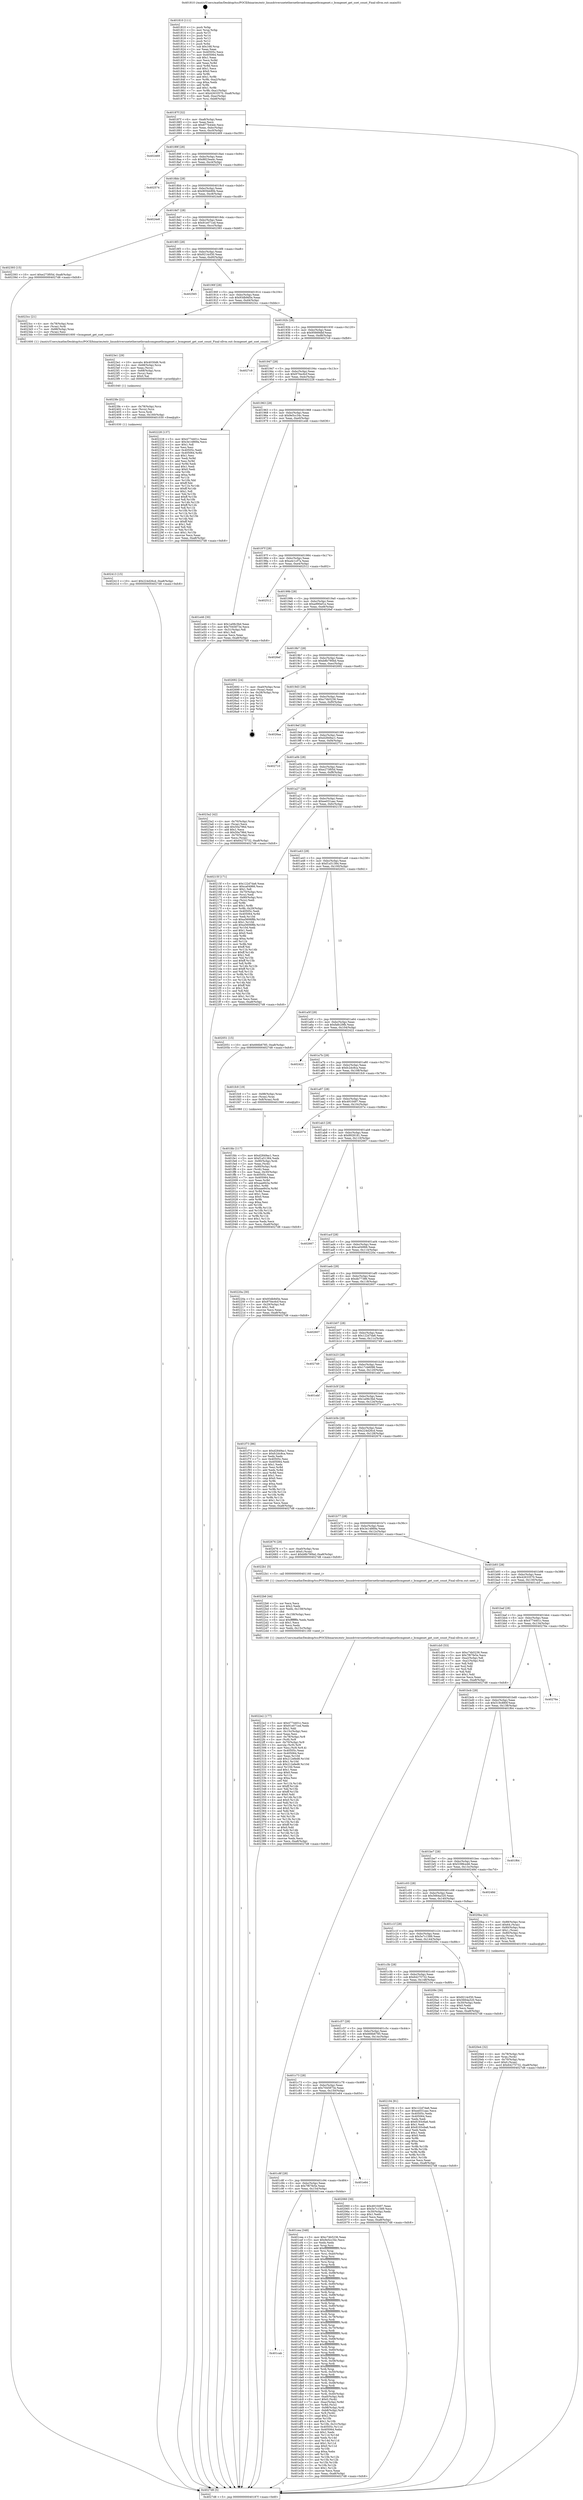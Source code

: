 digraph "0x401810" {
  label = "0x401810 (/mnt/c/Users/mathe/Desktop/tcc/POCII/binaries/extr_linuxdriversnetethernetbroadcomgenetbcmgenet.c_bcmgenet_get_sset_count_Final-ollvm.out::main(0))"
  labelloc = "t"
  node[shape=record]

  Entry [label="",width=0.3,height=0.3,shape=circle,fillcolor=black,style=filled]
  "0x40187f" [label="{
     0x40187f [32]\l
     | [instrs]\l
     &nbsp;&nbsp;0x40187f \<+6\>: mov -0xa8(%rbp),%eax\l
     &nbsp;&nbsp;0x401885 \<+2\>: mov %eax,%ecx\l
     &nbsp;&nbsp;0x401887 \<+6\>: sub $0x877b44dc,%ecx\l
     &nbsp;&nbsp;0x40188d \<+6\>: mov %eax,-0xbc(%rbp)\l
     &nbsp;&nbsp;0x401893 \<+6\>: mov %ecx,-0xc0(%rbp)\l
     &nbsp;&nbsp;0x401899 \<+6\>: je 0000000000402469 \<main+0xc59\>\l
  }"]
  "0x402469" [label="{
     0x402469\l
  }", style=dashed]
  "0x40189f" [label="{
     0x40189f [28]\l
     | [instrs]\l
     &nbsp;&nbsp;0x40189f \<+5\>: jmp 00000000004018a4 \<main+0x94\>\l
     &nbsp;&nbsp;0x4018a4 \<+6\>: mov -0xbc(%rbp),%eax\l
     &nbsp;&nbsp;0x4018aa \<+5\>: sub $0x8823ea4c,%eax\l
     &nbsp;&nbsp;0x4018af \<+6\>: mov %eax,-0xc4(%rbp)\l
     &nbsp;&nbsp;0x4018b5 \<+6\>: je 0000000000402574 \<main+0xd64\>\l
  }"]
  Exit [label="",width=0.3,height=0.3,shape=circle,fillcolor=black,style=filled,peripheries=2]
  "0x402574" [label="{
     0x402574\l
  }", style=dashed]
  "0x4018bb" [label="{
     0x4018bb [28]\l
     | [instrs]\l
     &nbsp;&nbsp;0x4018bb \<+5\>: jmp 00000000004018c0 \<main+0xb0\>\l
     &nbsp;&nbsp;0x4018c0 \<+6\>: mov -0xbc(%rbp),%eax\l
     &nbsp;&nbsp;0x4018c6 \<+5\>: sub $0x905bb90b,%eax\l
     &nbsp;&nbsp;0x4018cb \<+6\>: mov %eax,-0xc8(%rbp)\l
     &nbsp;&nbsp;0x4018d1 \<+6\>: je 00000000004024e8 \<main+0xcd8\>\l
  }"]
  "0x402413" [label="{
     0x402413 [15]\l
     | [instrs]\l
     &nbsp;&nbsp;0x402413 \<+10\>: movl $0x224d26cd,-0xa8(%rbp)\l
     &nbsp;&nbsp;0x40241d \<+5\>: jmp 00000000004027d8 \<main+0xfc8\>\l
  }"]
  "0x4024e8" [label="{
     0x4024e8\l
  }", style=dashed]
  "0x4018d7" [label="{
     0x4018d7 [28]\l
     | [instrs]\l
     &nbsp;&nbsp;0x4018d7 \<+5\>: jmp 00000000004018dc \<main+0xcc\>\l
     &nbsp;&nbsp;0x4018dc \<+6\>: mov -0xbc(%rbp),%eax\l
     &nbsp;&nbsp;0x4018e2 \<+5\>: sub $0x91e071ed,%eax\l
     &nbsp;&nbsp;0x4018e7 \<+6\>: mov %eax,-0xcc(%rbp)\l
     &nbsp;&nbsp;0x4018ed \<+6\>: je 0000000000402393 \<main+0xb83\>\l
  }"]
  "0x4023fe" [label="{
     0x4023fe [21]\l
     | [instrs]\l
     &nbsp;&nbsp;0x4023fe \<+4\>: mov -0x78(%rbp),%rcx\l
     &nbsp;&nbsp;0x402402 \<+3\>: mov (%rcx),%rcx\l
     &nbsp;&nbsp;0x402405 \<+3\>: mov %rcx,%rdi\l
     &nbsp;&nbsp;0x402408 \<+6\>: mov %eax,-0x160(%rbp)\l
     &nbsp;&nbsp;0x40240e \<+5\>: call 0000000000401030 \<free@plt\>\l
     | [calls]\l
     &nbsp;&nbsp;0x401030 \{1\} (unknown)\l
  }"]
  "0x402393" [label="{
     0x402393 [15]\l
     | [instrs]\l
     &nbsp;&nbsp;0x402393 \<+10\>: movl $0xe273f05d,-0xa8(%rbp)\l
     &nbsp;&nbsp;0x40239d \<+5\>: jmp 00000000004027d8 \<main+0xfc8\>\l
  }"]
  "0x4018f3" [label="{
     0x4018f3 [28]\l
     | [instrs]\l
     &nbsp;&nbsp;0x4018f3 \<+5\>: jmp 00000000004018f8 \<main+0xe8\>\l
     &nbsp;&nbsp;0x4018f8 \<+6\>: mov -0xbc(%rbp),%eax\l
     &nbsp;&nbsp;0x4018fe \<+5\>: sub $0x9214cf30,%eax\l
     &nbsp;&nbsp;0x401903 \<+6\>: mov %eax,-0xd0(%rbp)\l
     &nbsp;&nbsp;0x401909 \<+6\>: je 0000000000402565 \<main+0xd55\>\l
  }"]
  "0x4023e1" [label="{
     0x4023e1 [29]\l
     | [instrs]\l
     &nbsp;&nbsp;0x4023e1 \<+10\>: movabs $0x4030d6,%rdi\l
     &nbsp;&nbsp;0x4023eb \<+4\>: mov -0x68(%rbp),%rcx\l
     &nbsp;&nbsp;0x4023ef \<+2\>: mov %eax,(%rcx)\l
     &nbsp;&nbsp;0x4023f1 \<+4\>: mov -0x68(%rbp),%rcx\l
     &nbsp;&nbsp;0x4023f5 \<+2\>: mov (%rcx),%esi\l
     &nbsp;&nbsp;0x4023f7 \<+2\>: mov $0x0,%al\l
     &nbsp;&nbsp;0x4023f9 \<+5\>: call 0000000000401040 \<printf@plt\>\l
     | [calls]\l
     &nbsp;&nbsp;0x401040 \{1\} (unknown)\l
  }"]
  "0x402565" [label="{
     0x402565\l
  }", style=dashed]
  "0x40190f" [label="{
     0x40190f [28]\l
     | [instrs]\l
     &nbsp;&nbsp;0x40190f \<+5\>: jmp 0000000000401914 \<main+0x104\>\l
     &nbsp;&nbsp;0x401914 \<+6\>: mov -0xbc(%rbp),%eax\l
     &nbsp;&nbsp;0x40191a \<+5\>: sub $0x93db9d5e,%eax\l
     &nbsp;&nbsp;0x40191f \<+6\>: mov %eax,-0xd4(%rbp)\l
     &nbsp;&nbsp;0x401925 \<+6\>: je 00000000004023cc \<main+0xbbc\>\l
  }"]
  "0x4022e2" [label="{
     0x4022e2 [177]\l
     | [instrs]\l
     &nbsp;&nbsp;0x4022e2 \<+5\>: mov $0x4774401c,%ecx\l
     &nbsp;&nbsp;0x4022e7 \<+5\>: mov $0x91e071ed,%edx\l
     &nbsp;&nbsp;0x4022ec \<+3\>: mov $0x1,%dil\l
     &nbsp;&nbsp;0x4022ef \<+6\>: mov -0x15c(%rbp),%esi\l
     &nbsp;&nbsp;0x4022f5 \<+3\>: imul %eax,%esi\l
     &nbsp;&nbsp;0x4022f8 \<+4\>: mov -0x78(%rbp),%r8\l
     &nbsp;&nbsp;0x4022fc \<+3\>: mov (%r8),%r8\l
     &nbsp;&nbsp;0x4022ff \<+4\>: mov -0x70(%rbp),%r9\l
     &nbsp;&nbsp;0x402303 \<+3\>: movslq (%r9),%r9\l
     &nbsp;&nbsp;0x402306 \<+4\>: mov %esi,(%r8,%r9,4)\l
     &nbsp;&nbsp;0x40230a \<+7\>: mov 0x40505c,%eax\l
     &nbsp;&nbsp;0x402311 \<+7\>: mov 0x405064,%esi\l
     &nbsp;&nbsp;0x402318 \<+3\>: mov %eax,%r10d\l
     &nbsp;&nbsp;0x40231b \<+7\>: add $0x212efed8,%r10d\l
     &nbsp;&nbsp;0x402322 \<+4\>: sub $0x1,%r10d\l
     &nbsp;&nbsp;0x402326 \<+7\>: sub $0x212efed8,%r10d\l
     &nbsp;&nbsp;0x40232d \<+4\>: imul %r10d,%eax\l
     &nbsp;&nbsp;0x402331 \<+3\>: and $0x1,%eax\l
     &nbsp;&nbsp;0x402334 \<+3\>: cmp $0x0,%eax\l
     &nbsp;&nbsp;0x402337 \<+4\>: sete %r11b\l
     &nbsp;&nbsp;0x40233b \<+3\>: cmp $0xa,%esi\l
     &nbsp;&nbsp;0x40233e \<+3\>: setl %bl\l
     &nbsp;&nbsp;0x402341 \<+3\>: mov %r11b,%r14b\l
     &nbsp;&nbsp;0x402344 \<+4\>: xor $0xff,%r14b\l
     &nbsp;&nbsp;0x402348 \<+3\>: mov %bl,%r15b\l
     &nbsp;&nbsp;0x40234b \<+4\>: xor $0xff,%r15b\l
     &nbsp;&nbsp;0x40234f \<+4\>: xor $0x0,%dil\l
     &nbsp;&nbsp;0x402353 \<+3\>: mov %r14b,%r12b\l
     &nbsp;&nbsp;0x402356 \<+4\>: and $0x0,%r12b\l
     &nbsp;&nbsp;0x40235a \<+3\>: and %dil,%r11b\l
     &nbsp;&nbsp;0x40235d \<+3\>: mov %r15b,%r13b\l
     &nbsp;&nbsp;0x402360 \<+4\>: and $0x0,%r13b\l
     &nbsp;&nbsp;0x402364 \<+3\>: and %dil,%bl\l
     &nbsp;&nbsp;0x402367 \<+3\>: or %r11b,%r12b\l
     &nbsp;&nbsp;0x40236a \<+3\>: or %bl,%r13b\l
     &nbsp;&nbsp;0x40236d \<+3\>: xor %r13b,%r12b\l
     &nbsp;&nbsp;0x402370 \<+3\>: or %r15b,%r14b\l
     &nbsp;&nbsp;0x402373 \<+4\>: xor $0xff,%r14b\l
     &nbsp;&nbsp;0x402377 \<+4\>: or $0x0,%dil\l
     &nbsp;&nbsp;0x40237b \<+3\>: and %dil,%r14b\l
     &nbsp;&nbsp;0x40237e \<+3\>: or %r14b,%r12b\l
     &nbsp;&nbsp;0x402381 \<+4\>: test $0x1,%r12b\l
     &nbsp;&nbsp;0x402385 \<+3\>: cmovne %edx,%ecx\l
     &nbsp;&nbsp;0x402388 \<+6\>: mov %ecx,-0xa8(%rbp)\l
     &nbsp;&nbsp;0x40238e \<+5\>: jmp 00000000004027d8 \<main+0xfc8\>\l
  }"]
  "0x4023cc" [label="{
     0x4023cc [21]\l
     | [instrs]\l
     &nbsp;&nbsp;0x4023cc \<+4\>: mov -0x78(%rbp),%rax\l
     &nbsp;&nbsp;0x4023d0 \<+3\>: mov (%rax),%rdi\l
     &nbsp;&nbsp;0x4023d3 \<+7\>: mov -0x88(%rbp),%rax\l
     &nbsp;&nbsp;0x4023da \<+2\>: mov (%rax),%esi\l
     &nbsp;&nbsp;0x4023dc \<+5\>: call 0000000000401600 \<bcmgenet_get_sset_count\>\l
     | [calls]\l
     &nbsp;&nbsp;0x401600 \{1\} (/mnt/c/Users/mathe/Desktop/tcc/POCII/binaries/extr_linuxdriversnetethernetbroadcomgenetbcmgenet.c_bcmgenet_get_sset_count_Final-ollvm.out::bcmgenet_get_sset_count)\l
  }"]
  "0x40192b" [label="{
     0x40192b [28]\l
     | [instrs]\l
     &nbsp;&nbsp;0x40192b \<+5\>: jmp 0000000000401930 \<main+0x120\>\l
     &nbsp;&nbsp;0x401930 \<+6\>: mov -0xbc(%rbp),%eax\l
     &nbsp;&nbsp;0x401936 \<+5\>: sub $0x95669dbf,%eax\l
     &nbsp;&nbsp;0x40193b \<+6\>: mov %eax,-0xd8(%rbp)\l
     &nbsp;&nbsp;0x401941 \<+6\>: je 00000000004027c9 \<main+0xfb9\>\l
  }"]
  "0x4022b6" [label="{
     0x4022b6 [44]\l
     | [instrs]\l
     &nbsp;&nbsp;0x4022b6 \<+2\>: xor %ecx,%ecx\l
     &nbsp;&nbsp;0x4022b8 \<+5\>: mov $0x2,%edx\l
     &nbsp;&nbsp;0x4022bd \<+6\>: mov %edx,-0x158(%rbp)\l
     &nbsp;&nbsp;0x4022c3 \<+1\>: cltd\l
     &nbsp;&nbsp;0x4022c4 \<+6\>: mov -0x158(%rbp),%esi\l
     &nbsp;&nbsp;0x4022ca \<+2\>: idiv %esi\l
     &nbsp;&nbsp;0x4022cc \<+6\>: imul $0xfffffffe,%edx,%edx\l
     &nbsp;&nbsp;0x4022d2 \<+3\>: sub $0x1,%ecx\l
     &nbsp;&nbsp;0x4022d5 \<+2\>: sub %ecx,%edx\l
     &nbsp;&nbsp;0x4022d7 \<+6\>: mov %edx,-0x15c(%rbp)\l
     &nbsp;&nbsp;0x4022dd \<+5\>: call 0000000000401160 \<next_i\>\l
     | [calls]\l
     &nbsp;&nbsp;0x401160 \{1\} (/mnt/c/Users/mathe/Desktop/tcc/POCII/binaries/extr_linuxdriversnetethernetbroadcomgenetbcmgenet.c_bcmgenet_get_sset_count_Final-ollvm.out::next_i)\l
  }"]
  "0x4027c9" [label="{
     0x4027c9\l
  }", style=dashed]
  "0x401947" [label="{
     0x401947 [28]\l
     | [instrs]\l
     &nbsp;&nbsp;0x401947 \<+5\>: jmp 000000000040194c \<main+0x13c\>\l
     &nbsp;&nbsp;0x40194c \<+6\>: mov -0xbc(%rbp),%eax\l
     &nbsp;&nbsp;0x401952 \<+5\>: sub $0x970ec6cf,%eax\l
     &nbsp;&nbsp;0x401957 \<+6\>: mov %eax,-0xdc(%rbp)\l
     &nbsp;&nbsp;0x40195d \<+6\>: je 0000000000402228 \<main+0xa18\>\l
  }"]
  "0x4020e4" [label="{
     0x4020e4 [32]\l
     | [instrs]\l
     &nbsp;&nbsp;0x4020e4 \<+4\>: mov -0x78(%rbp),%rdi\l
     &nbsp;&nbsp;0x4020e8 \<+3\>: mov %rax,(%rdi)\l
     &nbsp;&nbsp;0x4020eb \<+4\>: mov -0x70(%rbp),%rax\l
     &nbsp;&nbsp;0x4020ef \<+6\>: movl $0x0,(%rax)\l
     &nbsp;&nbsp;0x4020f5 \<+10\>: movl $0x64275732,-0xa8(%rbp)\l
     &nbsp;&nbsp;0x4020ff \<+5\>: jmp 00000000004027d8 \<main+0xfc8\>\l
  }"]
  "0x402228" [label="{
     0x402228 [137]\l
     | [instrs]\l
     &nbsp;&nbsp;0x402228 \<+5\>: mov $0x4774401c,%eax\l
     &nbsp;&nbsp;0x40222d \<+5\>: mov $0x3e14869a,%ecx\l
     &nbsp;&nbsp;0x402232 \<+2\>: mov $0x1,%dl\l
     &nbsp;&nbsp;0x402234 \<+2\>: xor %esi,%esi\l
     &nbsp;&nbsp;0x402236 \<+7\>: mov 0x40505c,%edi\l
     &nbsp;&nbsp;0x40223d \<+8\>: mov 0x405064,%r8d\l
     &nbsp;&nbsp;0x402245 \<+3\>: sub $0x1,%esi\l
     &nbsp;&nbsp;0x402248 \<+3\>: mov %edi,%r9d\l
     &nbsp;&nbsp;0x40224b \<+3\>: add %esi,%r9d\l
     &nbsp;&nbsp;0x40224e \<+4\>: imul %r9d,%edi\l
     &nbsp;&nbsp;0x402252 \<+3\>: and $0x1,%edi\l
     &nbsp;&nbsp;0x402255 \<+3\>: cmp $0x0,%edi\l
     &nbsp;&nbsp;0x402258 \<+4\>: sete %r10b\l
     &nbsp;&nbsp;0x40225c \<+4\>: cmp $0xa,%r8d\l
     &nbsp;&nbsp;0x402260 \<+4\>: setl %r11b\l
     &nbsp;&nbsp;0x402264 \<+3\>: mov %r10b,%bl\l
     &nbsp;&nbsp;0x402267 \<+3\>: xor $0xff,%bl\l
     &nbsp;&nbsp;0x40226a \<+3\>: mov %r11b,%r14b\l
     &nbsp;&nbsp;0x40226d \<+4\>: xor $0xff,%r14b\l
     &nbsp;&nbsp;0x402271 \<+3\>: xor $0x1,%dl\l
     &nbsp;&nbsp;0x402274 \<+3\>: mov %bl,%r15b\l
     &nbsp;&nbsp;0x402277 \<+4\>: and $0xff,%r15b\l
     &nbsp;&nbsp;0x40227b \<+3\>: and %dl,%r10b\l
     &nbsp;&nbsp;0x40227e \<+3\>: mov %r14b,%r12b\l
     &nbsp;&nbsp;0x402281 \<+4\>: and $0xff,%r12b\l
     &nbsp;&nbsp;0x402285 \<+3\>: and %dl,%r11b\l
     &nbsp;&nbsp;0x402288 \<+3\>: or %r10b,%r15b\l
     &nbsp;&nbsp;0x40228b \<+3\>: or %r11b,%r12b\l
     &nbsp;&nbsp;0x40228e \<+3\>: xor %r12b,%r15b\l
     &nbsp;&nbsp;0x402291 \<+3\>: or %r14b,%bl\l
     &nbsp;&nbsp;0x402294 \<+3\>: xor $0xff,%bl\l
     &nbsp;&nbsp;0x402297 \<+3\>: or $0x1,%dl\l
     &nbsp;&nbsp;0x40229a \<+2\>: and %dl,%bl\l
     &nbsp;&nbsp;0x40229c \<+3\>: or %bl,%r15b\l
     &nbsp;&nbsp;0x40229f \<+4\>: test $0x1,%r15b\l
     &nbsp;&nbsp;0x4022a3 \<+3\>: cmovne %ecx,%eax\l
     &nbsp;&nbsp;0x4022a6 \<+6\>: mov %eax,-0xa8(%rbp)\l
     &nbsp;&nbsp;0x4022ac \<+5\>: jmp 00000000004027d8 \<main+0xfc8\>\l
  }"]
  "0x401963" [label="{
     0x401963 [28]\l
     | [instrs]\l
     &nbsp;&nbsp;0x401963 \<+5\>: jmp 0000000000401968 \<main+0x158\>\l
     &nbsp;&nbsp;0x401968 \<+6\>: mov -0xbc(%rbp),%eax\l
     &nbsp;&nbsp;0x40196e \<+5\>: sub $0x9e5cc34c,%eax\l
     &nbsp;&nbsp;0x401973 \<+6\>: mov %eax,-0xe0(%rbp)\l
     &nbsp;&nbsp;0x401979 \<+6\>: je 0000000000401e46 \<main+0x636\>\l
  }"]
  "0x401fdc" [label="{
     0x401fdc [117]\l
     | [instrs]\l
     &nbsp;&nbsp;0x401fdc \<+5\>: mov $0xd2849ac1,%ecx\l
     &nbsp;&nbsp;0x401fe1 \<+5\>: mov $0xf1a51384,%edx\l
     &nbsp;&nbsp;0x401fe6 \<+7\>: mov -0x90(%rbp),%rdi\l
     &nbsp;&nbsp;0x401fed \<+2\>: mov %eax,(%rdi)\l
     &nbsp;&nbsp;0x401fef \<+7\>: mov -0x90(%rbp),%rdi\l
     &nbsp;&nbsp;0x401ff6 \<+2\>: mov (%rdi),%eax\l
     &nbsp;&nbsp;0x401ff8 \<+3\>: mov %eax,-0x30(%rbp)\l
     &nbsp;&nbsp;0x401ffb \<+7\>: mov 0x40505c,%eax\l
     &nbsp;&nbsp;0x402002 \<+7\>: mov 0x405064,%esi\l
     &nbsp;&nbsp;0x402009 \<+3\>: mov %eax,%r8d\l
     &nbsp;&nbsp;0x40200c \<+7\>: add $0xaae843a,%r8d\l
     &nbsp;&nbsp;0x402013 \<+4\>: sub $0x1,%r8d\l
     &nbsp;&nbsp;0x402017 \<+7\>: sub $0xaae843a,%r8d\l
     &nbsp;&nbsp;0x40201e \<+4\>: imul %r8d,%eax\l
     &nbsp;&nbsp;0x402022 \<+3\>: and $0x1,%eax\l
     &nbsp;&nbsp;0x402025 \<+3\>: cmp $0x0,%eax\l
     &nbsp;&nbsp;0x402028 \<+4\>: sete %r9b\l
     &nbsp;&nbsp;0x40202c \<+3\>: cmp $0xa,%esi\l
     &nbsp;&nbsp;0x40202f \<+4\>: setl %r10b\l
     &nbsp;&nbsp;0x402033 \<+3\>: mov %r9b,%r11b\l
     &nbsp;&nbsp;0x402036 \<+3\>: and %r10b,%r11b\l
     &nbsp;&nbsp;0x402039 \<+3\>: xor %r10b,%r9b\l
     &nbsp;&nbsp;0x40203c \<+3\>: or %r9b,%r11b\l
     &nbsp;&nbsp;0x40203f \<+4\>: test $0x1,%r11b\l
     &nbsp;&nbsp;0x402043 \<+3\>: cmovne %edx,%ecx\l
     &nbsp;&nbsp;0x402046 \<+6\>: mov %ecx,-0xa8(%rbp)\l
     &nbsp;&nbsp;0x40204c \<+5\>: jmp 00000000004027d8 \<main+0xfc8\>\l
  }"]
  "0x401e46" [label="{
     0x401e46 [30]\l
     | [instrs]\l
     &nbsp;&nbsp;0x401e46 \<+5\>: mov $0x1a08c3bd,%eax\l
     &nbsp;&nbsp;0x401e4b \<+5\>: mov $0x7045873e,%ecx\l
     &nbsp;&nbsp;0x401e50 \<+3\>: mov -0x31(%rbp),%dl\l
     &nbsp;&nbsp;0x401e53 \<+3\>: test $0x1,%dl\l
     &nbsp;&nbsp;0x401e56 \<+3\>: cmovne %ecx,%eax\l
     &nbsp;&nbsp;0x401e59 \<+6\>: mov %eax,-0xa8(%rbp)\l
     &nbsp;&nbsp;0x401e5f \<+5\>: jmp 00000000004027d8 \<main+0xfc8\>\l
  }"]
  "0x40197f" [label="{
     0x40197f [28]\l
     | [instrs]\l
     &nbsp;&nbsp;0x40197f \<+5\>: jmp 0000000000401984 \<main+0x174\>\l
     &nbsp;&nbsp;0x401984 \<+6\>: mov -0xbc(%rbp),%eax\l
     &nbsp;&nbsp;0x40198a \<+5\>: sub $0xa4c1cf7a,%eax\l
     &nbsp;&nbsp;0x40198f \<+6\>: mov %eax,-0xe4(%rbp)\l
     &nbsp;&nbsp;0x401995 \<+6\>: je 0000000000402512 \<main+0xd02\>\l
  }"]
  "0x401cab" [label="{
     0x401cab\l
  }", style=dashed]
  "0x402512" [label="{
     0x402512\l
  }", style=dashed]
  "0x40199b" [label="{
     0x40199b [28]\l
     | [instrs]\l
     &nbsp;&nbsp;0x40199b \<+5\>: jmp 00000000004019a0 \<main+0x190\>\l
     &nbsp;&nbsp;0x4019a0 \<+6\>: mov -0xbc(%rbp),%eax\l
     &nbsp;&nbsp;0x4019a6 \<+5\>: sub $0xa990ef1e,%eax\l
     &nbsp;&nbsp;0x4019ab \<+6\>: mov %eax,-0xe8(%rbp)\l
     &nbsp;&nbsp;0x4019b1 \<+6\>: je 00000000004026ef \<main+0xedf\>\l
  }"]
  "0x401cea" [label="{
     0x401cea [348]\l
     | [instrs]\l
     &nbsp;&nbsp;0x401cea \<+5\>: mov $0xc74b5236,%eax\l
     &nbsp;&nbsp;0x401cef \<+5\>: mov $0x9e5cc34c,%ecx\l
     &nbsp;&nbsp;0x401cf4 \<+2\>: xor %edx,%edx\l
     &nbsp;&nbsp;0x401cf6 \<+3\>: mov %rsp,%rsi\l
     &nbsp;&nbsp;0x401cf9 \<+4\>: add $0xfffffffffffffff0,%rsi\l
     &nbsp;&nbsp;0x401cfd \<+3\>: mov %rsi,%rsp\l
     &nbsp;&nbsp;0x401d00 \<+7\>: mov %rsi,-0xa0(%rbp)\l
     &nbsp;&nbsp;0x401d07 \<+3\>: mov %rsp,%rsi\l
     &nbsp;&nbsp;0x401d0a \<+4\>: add $0xfffffffffffffff0,%rsi\l
     &nbsp;&nbsp;0x401d0e \<+3\>: mov %rsi,%rsp\l
     &nbsp;&nbsp;0x401d11 \<+3\>: mov %rsp,%rdi\l
     &nbsp;&nbsp;0x401d14 \<+4\>: add $0xfffffffffffffff0,%rdi\l
     &nbsp;&nbsp;0x401d18 \<+3\>: mov %rdi,%rsp\l
     &nbsp;&nbsp;0x401d1b \<+7\>: mov %rdi,-0x98(%rbp)\l
     &nbsp;&nbsp;0x401d22 \<+3\>: mov %rsp,%rdi\l
     &nbsp;&nbsp;0x401d25 \<+4\>: add $0xfffffffffffffff0,%rdi\l
     &nbsp;&nbsp;0x401d29 \<+3\>: mov %rdi,%rsp\l
     &nbsp;&nbsp;0x401d2c \<+7\>: mov %rdi,-0x90(%rbp)\l
     &nbsp;&nbsp;0x401d33 \<+3\>: mov %rsp,%rdi\l
     &nbsp;&nbsp;0x401d36 \<+4\>: add $0xfffffffffffffff0,%rdi\l
     &nbsp;&nbsp;0x401d3a \<+3\>: mov %rdi,%rsp\l
     &nbsp;&nbsp;0x401d3d \<+7\>: mov %rdi,-0x88(%rbp)\l
     &nbsp;&nbsp;0x401d44 \<+3\>: mov %rsp,%rdi\l
     &nbsp;&nbsp;0x401d47 \<+4\>: add $0xfffffffffffffff0,%rdi\l
     &nbsp;&nbsp;0x401d4b \<+3\>: mov %rdi,%rsp\l
     &nbsp;&nbsp;0x401d4e \<+4\>: mov %rdi,-0x80(%rbp)\l
     &nbsp;&nbsp;0x401d52 \<+3\>: mov %rsp,%rdi\l
     &nbsp;&nbsp;0x401d55 \<+4\>: add $0xfffffffffffffff0,%rdi\l
     &nbsp;&nbsp;0x401d59 \<+3\>: mov %rdi,%rsp\l
     &nbsp;&nbsp;0x401d5c \<+4\>: mov %rdi,-0x78(%rbp)\l
     &nbsp;&nbsp;0x401d60 \<+3\>: mov %rsp,%rdi\l
     &nbsp;&nbsp;0x401d63 \<+4\>: add $0xfffffffffffffff0,%rdi\l
     &nbsp;&nbsp;0x401d67 \<+3\>: mov %rdi,%rsp\l
     &nbsp;&nbsp;0x401d6a \<+4\>: mov %rdi,-0x70(%rbp)\l
     &nbsp;&nbsp;0x401d6e \<+3\>: mov %rsp,%rdi\l
     &nbsp;&nbsp;0x401d71 \<+4\>: add $0xfffffffffffffff0,%rdi\l
     &nbsp;&nbsp;0x401d75 \<+3\>: mov %rdi,%rsp\l
     &nbsp;&nbsp;0x401d78 \<+4\>: mov %rdi,-0x68(%rbp)\l
     &nbsp;&nbsp;0x401d7c \<+3\>: mov %rsp,%rdi\l
     &nbsp;&nbsp;0x401d7f \<+4\>: add $0xfffffffffffffff0,%rdi\l
     &nbsp;&nbsp;0x401d83 \<+3\>: mov %rdi,%rsp\l
     &nbsp;&nbsp;0x401d86 \<+4\>: mov %rdi,-0x60(%rbp)\l
     &nbsp;&nbsp;0x401d8a \<+3\>: mov %rsp,%rdi\l
     &nbsp;&nbsp;0x401d8d \<+4\>: add $0xfffffffffffffff0,%rdi\l
     &nbsp;&nbsp;0x401d91 \<+3\>: mov %rdi,%rsp\l
     &nbsp;&nbsp;0x401d94 \<+4\>: mov %rdi,-0x58(%rbp)\l
     &nbsp;&nbsp;0x401d98 \<+3\>: mov %rsp,%rdi\l
     &nbsp;&nbsp;0x401d9b \<+4\>: add $0xfffffffffffffff0,%rdi\l
     &nbsp;&nbsp;0x401d9f \<+3\>: mov %rdi,%rsp\l
     &nbsp;&nbsp;0x401da2 \<+4\>: mov %rdi,-0x50(%rbp)\l
     &nbsp;&nbsp;0x401da6 \<+3\>: mov %rsp,%rdi\l
     &nbsp;&nbsp;0x401da9 \<+4\>: add $0xfffffffffffffff0,%rdi\l
     &nbsp;&nbsp;0x401dad \<+3\>: mov %rdi,%rsp\l
     &nbsp;&nbsp;0x401db0 \<+4\>: mov %rdi,-0x48(%rbp)\l
     &nbsp;&nbsp;0x401db4 \<+3\>: mov %rsp,%rdi\l
     &nbsp;&nbsp;0x401db7 \<+4\>: add $0xfffffffffffffff0,%rdi\l
     &nbsp;&nbsp;0x401dbb \<+3\>: mov %rdi,%rsp\l
     &nbsp;&nbsp;0x401dbe \<+4\>: mov %rdi,-0x40(%rbp)\l
     &nbsp;&nbsp;0x401dc2 \<+7\>: mov -0xa0(%rbp),%rdi\l
     &nbsp;&nbsp;0x401dc9 \<+6\>: movl $0x0,(%rdi)\l
     &nbsp;&nbsp;0x401dcf \<+7\>: mov -0xac(%rbp),%r8d\l
     &nbsp;&nbsp;0x401dd6 \<+3\>: mov %r8d,(%rsi)\l
     &nbsp;&nbsp;0x401dd9 \<+7\>: mov -0x98(%rbp),%rdi\l
     &nbsp;&nbsp;0x401de0 \<+7\>: mov -0xb8(%rbp),%r9\l
     &nbsp;&nbsp;0x401de7 \<+3\>: mov %r9,(%rdi)\l
     &nbsp;&nbsp;0x401dea \<+3\>: cmpl $0x2,(%rsi)\l
     &nbsp;&nbsp;0x401ded \<+4\>: setne %r10b\l
     &nbsp;&nbsp;0x401df1 \<+4\>: and $0x1,%r10b\l
     &nbsp;&nbsp;0x401df5 \<+4\>: mov %r10b,-0x31(%rbp)\l
     &nbsp;&nbsp;0x401df9 \<+8\>: mov 0x40505c,%r11d\l
     &nbsp;&nbsp;0x401e01 \<+7\>: mov 0x405064,%ebx\l
     &nbsp;&nbsp;0x401e08 \<+3\>: sub $0x1,%edx\l
     &nbsp;&nbsp;0x401e0b \<+3\>: mov %r11d,%r14d\l
     &nbsp;&nbsp;0x401e0e \<+3\>: add %edx,%r14d\l
     &nbsp;&nbsp;0x401e11 \<+4\>: imul %r14d,%r11d\l
     &nbsp;&nbsp;0x401e15 \<+4\>: and $0x1,%r11d\l
     &nbsp;&nbsp;0x401e19 \<+4\>: cmp $0x0,%r11d\l
     &nbsp;&nbsp;0x401e1d \<+4\>: sete %r10b\l
     &nbsp;&nbsp;0x401e21 \<+3\>: cmp $0xa,%ebx\l
     &nbsp;&nbsp;0x401e24 \<+4\>: setl %r15b\l
     &nbsp;&nbsp;0x401e28 \<+3\>: mov %r10b,%r12b\l
     &nbsp;&nbsp;0x401e2b \<+3\>: and %r15b,%r12b\l
     &nbsp;&nbsp;0x401e2e \<+3\>: xor %r15b,%r10b\l
     &nbsp;&nbsp;0x401e31 \<+3\>: or %r10b,%r12b\l
     &nbsp;&nbsp;0x401e34 \<+4\>: test $0x1,%r12b\l
     &nbsp;&nbsp;0x401e38 \<+3\>: cmovne %ecx,%eax\l
     &nbsp;&nbsp;0x401e3b \<+6\>: mov %eax,-0xa8(%rbp)\l
     &nbsp;&nbsp;0x401e41 \<+5\>: jmp 00000000004027d8 \<main+0xfc8\>\l
  }"]
  "0x4026ef" [label="{
     0x4026ef\l
  }", style=dashed]
  "0x4019b7" [label="{
     0x4019b7 [28]\l
     | [instrs]\l
     &nbsp;&nbsp;0x4019b7 \<+5\>: jmp 00000000004019bc \<main+0x1ac\>\l
     &nbsp;&nbsp;0x4019bc \<+6\>: mov -0xbc(%rbp),%eax\l
     &nbsp;&nbsp;0x4019c2 \<+5\>: sub $0xb8b790bd,%eax\l
     &nbsp;&nbsp;0x4019c7 \<+6\>: mov %eax,-0xec(%rbp)\l
     &nbsp;&nbsp;0x4019cd \<+6\>: je 0000000000402692 \<main+0xe82\>\l
  }"]
  "0x401c8f" [label="{
     0x401c8f [28]\l
     | [instrs]\l
     &nbsp;&nbsp;0x401c8f \<+5\>: jmp 0000000000401c94 \<main+0x484\>\l
     &nbsp;&nbsp;0x401c94 \<+6\>: mov -0xbc(%rbp),%eax\l
     &nbsp;&nbsp;0x401c9a \<+5\>: sub $0x7f67fe5e,%eax\l
     &nbsp;&nbsp;0x401c9f \<+6\>: mov %eax,-0x154(%rbp)\l
     &nbsp;&nbsp;0x401ca5 \<+6\>: je 0000000000401cea \<main+0x4da\>\l
  }"]
  "0x402692" [label="{
     0x402692 [24]\l
     | [instrs]\l
     &nbsp;&nbsp;0x402692 \<+7\>: mov -0xa0(%rbp),%rax\l
     &nbsp;&nbsp;0x402699 \<+2\>: mov (%rax),%eax\l
     &nbsp;&nbsp;0x40269b \<+4\>: lea -0x28(%rbp),%rsp\l
     &nbsp;&nbsp;0x40269f \<+1\>: pop %rbx\l
     &nbsp;&nbsp;0x4026a0 \<+2\>: pop %r12\l
     &nbsp;&nbsp;0x4026a2 \<+2\>: pop %r13\l
     &nbsp;&nbsp;0x4026a4 \<+2\>: pop %r14\l
     &nbsp;&nbsp;0x4026a6 \<+2\>: pop %r15\l
     &nbsp;&nbsp;0x4026a8 \<+1\>: pop %rbp\l
     &nbsp;&nbsp;0x4026a9 \<+1\>: ret\l
  }"]
  "0x4019d3" [label="{
     0x4019d3 [28]\l
     | [instrs]\l
     &nbsp;&nbsp;0x4019d3 \<+5\>: jmp 00000000004019d8 \<main+0x1c8\>\l
     &nbsp;&nbsp;0x4019d8 \<+6\>: mov -0xbc(%rbp),%eax\l
     &nbsp;&nbsp;0x4019de \<+5\>: sub $0xc74b5236,%eax\l
     &nbsp;&nbsp;0x4019e3 \<+6\>: mov %eax,-0xf0(%rbp)\l
     &nbsp;&nbsp;0x4019e9 \<+6\>: je 00000000004026aa \<main+0xe9a\>\l
  }"]
  "0x401e64" [label="{
     0x401e64\l
  }", style=dashed]
  "0x4026aa" [label="{
     0x4026aa\l
  }", style=dashed]
  "0x4019ef" [label="{
     0x4019ef [28]\l
     | [instrs]\l
     &nbsp;&nbsp;0x4019ef \<+5\>: jmp 00000000004019f4 \<main+0x1e4\>\l
     &nbsp;&nbsp;0x4019f4 \<+6\>: mov -0xbc(%rbp),%eax\l
     &nbsp;&nbsp;0x4019fa \<+5\>: sub $0xd2849ac1,%eax\l
     &nbsp;&nbsp;0x4019ff \<+6\>: mov %eax,-0xf4(%rbp)\l
     &nbsp;&nbsp;0x401a05 \<+6\>: je 0000000000402710 \<main+0xf00\>\l
  }"]
  "0x401c73" [label="{
     0x401c73 [28]\l
     | [instrs]\l
     &nbsp;&nbsp;0x401c73 \<+5\>: jmp 0000000000401c78 \<main+0x468\>\l
     &nbsp;&nbsp;0x401c78 \<+6\>: mov -0xbc(%rbp),%eax\l
     &nbsp;&nbsp;0x401c7e \<+5\>: sub $0x7045873e,%eax\l
     &nbsp;&nbsp;0x401c83 \<+6\>: mov %eax,-0x150(%rbp)\l
     &nbsp;&nbsp;0x401c89 \<+6\>: je 0000000000401e64 \<main+0x654\>\l
  }"]
  "0x402710" [label="{
     0x402710\l
  }", style=dashed]
  "0x401a0b" [label="{
     0x401a0b [28]\l
     | [instrs]\l
     &nbsp;&nbsp;0x401a0b \<+5\>: jmp 0000000000401a10 \<main+0x200\>\l
     &nbsp;&nbsp;0x401a10 \<+6\>: mov -0xbc(%rbp),%eax\l
     &nbsp;&nbsp;0x401a16 \<+5\>: sub $0xe273f05d,%eax\l
     &nbsp;&nbsp;0x401a1b \<+6\>: mov %eax,-0xf8(%rbp)\l
     &nbsp;&nbsp;0x401a21 \<+6\>: je 00000000004023a2 \<main+0xb92\>\l
  }"]
  "0x402060" [label="{
     0x402060 [30]\l
     | [instrs]\l
     &nbsp;&nbsp;0x402060 \<+5\>: mov $0x4910497,%eax\l
     &nbsp;&nbsp;0x402065 \<+5\>: mov $0x5e7c1589,%ecx\l
     &nbsp;&nbsp;0x40206a \<+3\>: mov -0x30(%rbp),%edx\l
     &nbsp;&nbsp;0x40206d \<+3\>: cmp $0x1,%edx\l
     &nbsp;&nbsp;0x402070 \<+3\>: cmovl %ecx,%eax\l
     &nbsp;&nbsp;0x402073 \<+6\>: mov %eax,-0xa8(%rbp)\l
     &nbsp;&nbsp;0x402079 \<+5\>: jmp 00000000004027d8 \<main+0xfc8\>\l
  }"]
  "0x4023a2" [label="{
     0x4023a2 [42]\l
     | [instrs]\l
     &nbsp;&nbsp;0x4023a2 \<+4\>: mov -0x70(%rbp),%rax\l
     &nbsp;&nbsp;0x4023a6 \<+2\>: mov (%rax),%ecx\l
     &nbsp;&nbsp;0x4023a8 \<+6\>: add $0x50a796d,%ecx\l
     &nbsp;&nbsp;0x4023ae \<+3\>: add $0x1,%ecx\l
     &nbsp;&nbsp;0x4023b1 \<+6\>: sub $0x50a796d,%ecx\l
     &nbsp;&nbsp;0x4023b7 \<+4\>: mov -0x70(%rbp),%rax\l
     &nbsp;&nbsp;0x4023bb \<+2\>: mov %ecx,(%rax)\l
     &nbsp;&nbsp;0x4023bd \<+10\>: movl $0x64275732,-0xa8(%rbp)\l
     &nbsp;&nbsp;0x4023c7 \<+5\>: jmp 00000000004027d8 \<main+0xfc8\>\l
  }"]
  "0x401a27" [label="{
     0x401a27 [28]\l
     | [instrs]\l
     &nbsp;&nbsp;0x401a27 \<+5\>: jmp 0000000000401a2c \<main+0x21c\>\l
     &nbsp;&nbsp;0x401a2c \<+6\>: mov -0xbc(%rbp),%eax\l
     &nbsp;&nbsp;0x401a32 \<+5\>: sub $0xee031aac,%eax\l
     &nbsp;&nbsp;0x401a37 \<+6\>: mov %eax,-0xfc(%rbp)\l
     &nbsp;&nbsp;0x401a3d \<+6\>: je 000000000040215f \<main+0x94f\>\l
  }"]
  "0x401c57" [label="{
     0x401c57 [28]\l
     | [instrs]\l
     &nbsp;&nbsp;0x401c57 \<+5\>: jmp 0000000000401c5c \<main+0x44c\>\l
     &nbsp;&nbsp;0x401c5c \<+6\>: mov -0xbc(%rbp),%eax\l
     &nbsp;&nbsp;0x401c62 \<+5\>: sub $0x666b6785,%eax\l
     &nbsp;&nbsp;0x401c67 \<+6\>: mov %eax,-0x14c(%rbp)\l
     &nbsp;&nbsp;0x401c6d \<+6\>: je 0000000000402060 \<main+0x850\>\l
  }"]
  "0x40215f" [label="{
     0x40215f [171]\l
     | [instrs]\l
     &nbsp;&nbsp;0x40215f \<+5\>: mov $0x122d7da6,%eax\l
     &nbsp;&nbsp;0x402164 \<+5\>: mov $0xca04966,%ecx\l
     &nbsp;&nbsp;0x402169 \<+2\>: mov $0x1,%dl\l
     &nbsp;&nbsp;0x40216b \<+4\>: mov -0x70(%rbp),%rsi\l
     &nbsp;&nbsp;0x40216f \<+2\>: mov (%rsi),%edi\l
     &nbsp;&nbsp;0x402171 \<+4\>: mov -0x80(%rbp),%rsi\l
     &nbsp;&nbsp;0x402175 \<+2\>: cmp (%rsi),%edi\l
     &nbsp;&nbsp;0x402177 \<+4\>: setl %r8b\l
     &nbsp;&nbsp;0x40217b \<+4\>: and $0x1,%r8b\l
     &nbsp;&nbsp;0x40217f \<+4\>: mov %r8b,-0x29(%rbp)\l
     &nbsp;&nbsp;0x402183 \<+7\>: mov 0x40505c,%edi\l
     &nbsp;&nbsp;0x40218a \<+8\>: mov 0x405064,%r9d\l
     &nbsp;&nbsp;0x402192 \<+3\>: mov %edi,%r10d\l
     &nbsp;&nbsp;0x402195 \<+7\>: sub $0xa5606f8b,%r10d\l
     &nbsp;&nbsp;0x40219c \<+4\>: sub $0x1,%r10d\l
     &nbsp;&nbsp;0x4021a0 \<+7\>: add $0xa5606f8b,%r10d\l
     &nbsp;&nbsp;0x4021a7 \<+4\>: imul %r10d,%edi\l
     &nbsp;&nbsp;0x4021ab \<+3\>: and $0x1,%edi\l
     &nbsp;&nbsp;0x4021ae \<+3\>: cmp $0x0,%edi\l
     &nbsp;&nbsp;0x4021b1 \<+4\>: sete %r8b\l
     &nbsp;&nbsp;0x4021b5 \<+4\>: cmp $0xa,%r9d\l
     &nbsp;&nbsp;0x4021b9 \<+4\>: setl %r11b\l
     &nbsp;&nbsp;0x4021bd \<+3\>: mov %r8b,%bl\l
     &nbsp;&nbsp;0x4021c0 \<+3\>: xor $0xff,%bl\l
     &nbsp;&nbsp;0x4021c3 \<+3\>: mov %r11b,%r14b\l
     &nbsp;&nbsp;0x4021c6 \<+4\>: xor $0xff,%r14b\l
     &nbsp;&nbsp;0x4021ca \<+3\>: xor $0x1,%dl\l
     &nbsp;&nbsp;0x4021cd \<+3\>: mov %bl,%r15b\l
     &nbsp;&nbsp;0x4021d0 \<+4\>: and $0xff,%r15b\l
     &nbsp;&nbsp;0x4021d4 \<+3\>: and %dl,%r8b\l
     &nbsp;&nbsp;0x4021d7 \<+3\>: mov %r14b,%r12b\l
     &nbsp;&nbsp;0x4021da \<+4\>: and $0xff,%r12b\l
     &nbsp;&nbsp;0x4021de \<+3\>: and %dl,%r11b\l
     &nbsp;&nbsp;0x4021e1 \<+3\>: or %r8b,%r15b\l
     &nbsp;&nbsp;0x4021e4 \<+3\>: or %r11b,%r12b\l
     &nbsp;&nbsp;0x4021e7 \<+3\>: xor %r12b,%r15b\l
     &nbsp;&nbsp;0x4021ea \<+3\>: or %r14b,%bl\l
     &nbsp;&nbsp;0x4021ed \<+3\>: xor $0xff,%bl\l
     &nbsp;&nbsp;0x4021f0 \<+3\>: or $0x1,%dl\l
     &nbsp;&nbsp;0x4021f3 \<+2\>: and %dl,%bl\l
     &nbsp;&nbsp;0x4021f5 \<+3\>: or %bl,%r15b\l
     &nbsp;&nbsp;0x4021f8 \<+4\>: test $0x1,%r15b\l
     &nbsp;&nbsp;0x4021fc \<+3\>: cmovne %ecx,%eax\l
     &nbsp;&nbsp;0x4021ff \<+6\>: mov %eax,-0xa8(%rbp)\l
     &nbsp;&nbsp;0x402205 \<+5\>: jmp 00000000004027d8 \<main+0xfc8\>\l
  }"]
  "0x401a43" [label="{
     0x401a43 [28]\l
     | [instrs]\l
     &nbsp;&nbsp;0x401a43 \<+5\>: jmp 0000000000401a48 \<main+0x238\>\l
     &nbsp;&nbsp;0x401a48 \<+6\>: mov -0xbc(%rbp),%eax\l
     &nbsp;&nbsp;0x401a4e \<+5\>: sub $0xf1a51384,%eax\l
     &nbsp;&nbsp;0x401a53 \<+6\>: mov %eax,-0x100(%rbp)\l
     &nbsp;&nbsp;0x401a59 \<+6\>: je 0000000000402051 \<main+0x841\>\l
  }"]
  "0x402104" [label="{
     0x402104 [91]\l
     | [instrs]\l
     &nbsp;&nbsp;0x402104 \<+5\>: mov $0x122d7da6,%eax\l
     &nbsp;&nbsp;0x402109 \<+5\>: mov $0xee031aac,%ecx\l
     &nbsp;&nbsp;0x40210e \<+7\>: mov 0x40505c,%edx\l
     &nbsp;&nbsp;0x402115 \<+7\>: mov 0x405064,%esi\l
     &nbsp;&nbsp;0x40211c \<+2\>: mov %edx,%edi\l
     &nbsp;&nbsp;0x40211e \<+6\>: sub $0x8193c6a6,%edi\l
     &nbsp;&nbsp;0x402124 \<+3\>: sub $0x1,%edi\l
     &nbsp;&nbsp;0x402127 \<+6\>: add $0x8193c6a6,%edi\l
     &nbsp;&nbsp;0x40212d \<+3\>: imul %edi,%edx\l
     &nbsp;&nbsp;0x402130 \<+3\>: and $0x1,%edx\l
     &nbsp;&nbsp;0x402133 \<+3\>: cmp $0x0,%edx\l
     &nbsp;&nbsp;0x402136 \<+4\>: sete %r8b\l
     &nbsp;&nbsp;0x40213a \<+3\>: cmp $0xa,%esi\l
     &nbsp;&nbsp;0x40213d \<+4\>: setl %r9b\l
     &nbsp;&nbsp;0x402141 \<+3\>: mov %r8b,%r10b\l
     &nbsp;&nbsp;0x402144 \<+3\>: and %r9b,%r10b\l
     &nbsp;&nbsp;0x402147 \<+3\>: xor %r9b,%r8b\l
     &nbsp;&nbsp;0x40214a \<+3\>: or %r8b,%r10b\l
     &nbsp;&nbsp;0x40214d \<+4\>: test $0x1,%r10b\l
     &nbsp;&nbsp;0x402151 \<+3\>: cmovne %ecx,%eax\l
     &nbsp;&nbsp;0x402154 \<+6\>: mov %eax,-0xa8(%rbp)\l
     &nbsp;&nbsp;0x40215a \<+5\>: jmp 00000000004027d8 \<main+0xfc8\>\l
  }"]
  "0x402051" [label="{
     0x402051 [15]\l
     | [instrs]\l
     &nbsp;&nbsp;0x402051 \<+10\>: movl $0x666b6785,-0xa8(%rbp)\l
     &nbsp;&nbsp;0x40205b \<+5\>: jmp 00000000004027d8 \<main+0xfc8\>\l
  }"]
  "0x401a5f" [label="{
     0x401a5f [28]\l
     | [instrs]\l
     &nbsp;&nbsp;0x401a5f \<+5\>: jmp 0000000000401a64 \<main+0x254\>\l
     &nbsp;&nbsp;0x401a64 \<+6\>: mov -0xbc(%rbp),%eax\l
     &nbsp;&nbsp;0x401a6a \<+5\>: sub $0xfa8c29fb,%eax\l
     &nbsp;&nbsp;0x401a6f \<+6\>: mov %eax,-0x104(%rbp)\l
     &nbsp;&nbsp;0x401a75 \<+6\>: je 0000000000402422 \<main+0xc12\>\l
  }"]
  "0x401c3b" [label="{
     0x401c3b [28]\l
     | [instrs]\l
     &nbsp;&nbsp;0x401c3b \<+5\>: jmp 0000000000401c40 \<main+0x430\>\l
     &nbsp;&nbsp;0x401c40 \<+6\>: mov -0xbc(%rbp),%eax\l
     &nbsp;&nbsp;0x401c46 \<+5\>: sub $0x64275732,%eax\l
     &nbsp;&nbsp;0x401c4b \<+6\>: mov %eax,-0x148(%rbp)\l
     &nbsp;&nbsp;0x401c51 \<+6\>: je 0000000000402104 \<main+0x8f4\>\l
  }"]
  "0x402422" [label="{
     0x402422\l
  }", style=dashed]
  "0x401a7b" [label="{
     0x401a7b [28]\l
     | [instrs]\l
     &nbsp;&nbsp;0x401a7b \<+5\>: jmp 0000000000401a80 \<main+0x270\>\l
     &nbsp;&nbsp;0x401a80 \<+6\>: mov -0xbc(%rbp),%eax\l
     &nbsp;&nbsp;0x401a86 \<+5\>: sub $0xfc2dc8ca,%eax\l
     &nbsp;&nbsp;0x401a8b \<+6\>: mov %eax,-0x108(%rbp)\l
     &nbsp;&nbsp;0x401a91 \<+6\>: je 0000000000401fc9 \<main+0x7b9\>\l
  }"]
  "0x40209c" [label="{
     0x40209c [30]\l
     | [instrs]\l
     &nbsp;&nbsp;0x40209c \<+5\>: mov $0x9214cf30,%eax\l
     &nbsp;&nbsp;0x4020a1 \<+5\>: mov $0x5664a320,%ecx\l
     &nbsp;&nbsp;0x4020a6 \<+3\>: mov -0x30(%rbp),%edx\l
     &nbsp;&nbsp;0x4020a9 \<+3\>: cmp $0x0,%edx\l
     &nbsp;&nbsp;0x4020ac \<+3\>: cmove %ecx,%eax\l
     &nbsp;&nbsp;0x4020af \<+6\>: mov %eax,-0xa8(%rbp)\l
     &nbsp;&nbsp;0x4020b5 \<+5\>: jmp 00000000004027d8 \<main+0xfc8\>\l
  }"]
  "0x401fc9" [label="{
     0x401fc9 [19]\l
     | [instrs]\l
     &nbsp;&nbsp;0x401fc9 \<+7\>: mov -0x98(%rbp),%rax\l
     &nbsp;&nbsp;0x401fd0 \<+3\>: mov (%rax),%rax\l
     &nbsp;&nbsp;0x401fd3 \<+4\>: mov 0x8(%rax),%rdi\l
     &nbsp;&nbsp;0x401fd7 \<+5\>: call 0000000000401060 \<atoi@plt\>\l
     | [calls]\l
     &nbsp;&nbsp;0x401060 \{1\} (unknown)\l
  }"]
  "0x401a97" [label="{
     0x401a97 [28]\l
     | [instrs]\l
     &nbsp;&nbsp;0x401a97 \<+5\>: jmp 0000000000401a9c \<main+0x28c\>\l
     &nbsp;&nbsp;0x401a9c \<+6\>: mov -0xbc(%rbp),%eax\l
     &nbsp;&nbsp;0x401aa2 \<+5\>: sub $0x4910497,%eax\l
     &nbsp;&nbsp;0x401aa7 \<+6\>: mov %eax,-0x10c(%rbp)\l
     &nbsp;&nbsp;0x401aad \<+6\>: je 000000000040207e \<main+0x86e\>\l
  }"]
  "0x401c1f" [label="{
     0x401c1f [28]\l
     | [instrs]\l
     &nbsp;&nbsp;0x401c1f \<+5\>: jmp 0000000000401c24 \<main+0x414\>\l
     &nbsp;&nbsp;0x401c24 \<+6\>: mov -0xbc(%rbp),%eax\l
     &nbsp;&nbsp;0x401c2a \<+5\>: sub $0x5e7c1589,%eax\l
     &nbsp;&nbsp;0x401c2f \<+6\>: mov %eax,-0x144(%rbp)\l
     &nbsp;&nbsp;0x401c35 \<+6\>: je 000000000040209c \<main+0x88c\>\l
  }"]
  "0x40207e" [label="{
     0x40207e\l
  }", style=dashed]
  "0x401ab3" [label="{
     0x401ab3 [28]\l
     | [instrs]\l
     &nbsp;&nbsp;0x401ab3 \<+5\>: jmp 0000000000401ab8 \<main+0x2a8\>\l
     &nbsp;&nbsp;0x401ab8 \<+6\>: mov -0xbc(%rbp),%eax\l
     &nbsp;&nbsp;0x401abe \<+5\>: sub $0x8928181,%eax\l
     &nbsp;&nbsp;0x401ac3 \<+6\>: mov %eax,-0x110(%rbp)\l
     &nbsp;&nbsp;0x401ac9 \<+6\>: je 0000000000402667 \<main+0xe57\>\l
  }"]
  "0x4020ba" [label="{
     0x4020ba [42]\l
     | [instrs]\l
     &nbsp;&nbsp;0x4020ba \<+7\>: mov -0x88(%rbp),%rax\l
     &nbsp;&nbsp;0x4020c1 \<+6\>: movl $0x64,(%rax)\l
     &nbsp;&nbsp;0x4020c7 \<+4\>: mov -0x80(%rbp),%rax\l
     &nbsp;&nbsp;0x4020cb \<+6\>: movl $0x1,(%rax)\l
     &nbsp;&nbsp;0x4020d1 \<+4\>: mov -0x80(%rbp),%rax\l
     &nbsp;&nbsp;0x4020d5 \<+3\>: movslq (%rax),%rax\l
     &nbsp;&nbsp;0x4020d8 \<+4\>: shl $0x2,%rax\l
     &nbsp;&nbsp;0x4020dc \<+3\>: mov %rax,%rdi\l
     &nbsp;&nbsp;0x4020df \<+5\>: call 0000000000401050 \<malloc@plt\>\l
     | [calls]\l
     &nbsp;&nbsp;0x401050 \{1\} (unknown)\l
  }"]
  "0x402667" [label="{
     0x402667\l
  }", style=dashed]
  "0x401acf" [label="{
     0x401acf [28]\l
     | [instrs]\l
     &nbsp;&nbsp;0x401acf \<+5\>: jmp 0000000000401ad4 \<main+0x2c4\>\l
     &nbsp;&nbsp;0x401ad4 \<+6\>: mov -0xbc(%rbp),%eax\l
     &nbsp;&nbsp;0x401ada \<+5\>: sub $0xca04966,%eax\l
     &nbsp;&nbsp;0x401adf \<+6\>: mov %eax,-0x114(%rbp)\l
     &nbsp;&nbsp;0x401ae5 \<+6\>: je 000000000040220a \<main+0x9fa\>\l
  }"]
  "0x401c03" [label="{
     0x401c03 [28]\l
     | [instrs]\l
     &nbsp;&nbsp;0x401c03 \<+5\>: jmp 0000000000401c08 \<main+0x3f8\>\l
     &nbsp;&nbsp;0x401c08 \<+6\>: mov -0xbc(%rbp),%eax\l
     &nbsp;&nbsp;0x401c0e \<+5\>: sub $0x5664a320,%eax\l
     &nbsp;&nbsp;0x401c13 \<+6\>: mov %eax,-0x140(%rbp)\l
     &nbsp;&nbsp;0x401c19 \<+6\>: je 00000000004020ba \<main+0x8aa\>\l
  }"]
  "0x40220a" [label="{
     0x40220a [30]\l
     | [instrs]\l
     &nbsp;&nbsp;0x40220a \<+5\>: mov $0x93db9d5e,%eax\l
     &nbsp;&nbsp;0x40220f \<+5\>: mov $0x970ec6cf,%ecx\l
     &nbsp;&nbsp;0x402214 \<+3\>: mov -0x29(%rbp),%dl\l
     &nbsp;&nbsp;0x402217 \<+3\>: test $0x1,%dl\l
     &nbsp;&nbsp;0x40221a \<+3\>: cmovne %ecx,%eax\l
     &nbsp;&nbsp;0x40221d \<+6\>: mov %eax,-0xa8(%rbp)\l
     &nbsp;&nbsp;0x402223 \<+5\>: jmp 00000000004027d8 \<main+0xfc8\>\l
  }"]
  "0x401aeb" [label="{
     0x401aeb [28]\l
     | [instrs]\l
     &nbsp;&nbsp;0x401aeb \<+5\>: jmp 0000000000401af0 \<main+0x2e0\>\l
     &nbsp;&nbsp;0x401af0 \<+6\>: mov -0xbc(%rbp),%eax\l
     &nbsp;&nbsp;0x401af6 \<+5\>: sub $0xdb77386,%eax\l
     &nbsp;&nbsp;0x401afb \<+6\>: mov %eax,-0x118(%rbp)\l
     &nbsp;&nbsp;0x401b01 \<+6\>: je 0000000000402607 \<main+0xdf7\>\l
  }"]
  "0x40248d" [label="{
     0x40248d\l
  }", style=dashed]
  "0x402607" [label="{
     0x402607\l
  }", style=dashed]
  "0x401b07" [label="{
     0x401b07 [28]\l
     | [instrs]\l
     &nbsp;&nbsp;0x401b07 \<+5\>: jmp 0000000000401b0c \<main+0x2fc\>\l
     &nbsp;&nbsp;0x401b0c \<+6\>: mov -0xbc(%rbp),%eax\l
     &nbsp;&nbsp;0x401b12 \<+5\>: sub $0x122d7da6,%eax\l
     &nbsp;&nbsp;0x401b17 \<+6\>: mov %eax,-0x11c(%rbp)\l
     &nbsp;&nbsp;0x401b1d \<+6\>: je 0000000000402749 \<main+0xf39\>\l
  }"]
  "0x401be7" [label="{
     0x401be7 [28]\l
     | [instrs]\l
     &nbsp;&nbsp;0x401be7 \<+5\>: jmp 0000000000401bec \<main+0x3dc\>\l
     &nbsp;&nbsp;0x401bec \<+6\>: mov -0xbc(%rbp),%eax\l
     &nbsp;&nbsp;0x401bf2 \<+5\>: sub $0x5398ce46,%eax\l
     &nbsp;&nbsp;0x401bf7 \<+6\>: mov %eax,-0x13c(%rbp)\l
     &nbsp;&nbsp;0x401bfd \<+6\>: je 000000000040248d \<main+0xc7d\>\l
  }"]
  "0x402749" [label="{
     0x402749\l
  }", style=dashed]
  "0x401b23" [label="{
     0x401b23 [28]\l
     | [instrs]\l
     &nbsp;&nbsp;0x401b23 \<+5\>: jmp 0000000000401b28 \<main+0x318\>\l
     &nbsp;&nbsp;0x401b28 \<+6\>: mov -0xbc(%rbp),%eax\l
     &nbsp;&nbsp;0x401b2e \<+5\>: sub $0x17cb6098,%eax\l
     &nbsp;&nbsp;0x401b33 \<+6\>: mov %eax,-0x120(%rbp)\l
     &nbsp;&nbsp;0x401b39 \<+6\>: je 0000000000401ebf \<main+0x6af\>\l
  }"]
  "0x401f64" [label="{
     0x401f64\l
  }", style=dashed]
  "0x401ebf" [label="{
     0x401ebf\l
  }", style=dashed]
  "0x401b3f" [label="{
     0x401b3f [28]\l
     | [instrs]\l
     &nbsp;&nbsp;0x401b3f \<+5\>: jmp 0000000000401b44 \<main+0x334\>\l
     &nbsp;&nbsp;0x401b44 \<+6\>: mov -0xbc(%rbp),%eax\l
     &nbsp;&nbsp;0x401b4a \<+5\>: sub $0x1a08c3bd,%eax\l
     &nbsp;&nbsp;0x401b4f \<+6\>: mov %eax,-0x124(%rbp)\l
     &nbsp;&nbsp;0x401b55 \<+6\>: je 0000000000401f73 \<main+0x763\>\l
  }"]
  "0x401bcb" [label="{
     0x401bcb [28]\l
     | [instrs]\l
     &nbsp;&nbsp;0x401bcb \<+5\>: jmp 0000000000401bd0 \<main+0x3c0\>\l
     &nbsp;&nbsp;0x401bd0 \<+6\>: mov -0xbc(%rbp),%eax\l
     &nbsp;&nbsp;0x401bd6 \<+5\>: sub $0x519c880f,%eax\l
     &nbsp;&nbsp;0x401bdb \<+6\>: mov %eax,-0x138(%rbp)\l
     &nbsp;&nbsp;0x401be1 \<+6\>: je 0000000000401f64 \<main+0x754\>\l
  }"]
  "0x401f73" [label="{
     0x401f73 [86]\l
     | [instrs]\l
     &nbsp;&nbsp;0x401f73 \<+5\>: mov $0xd2849ac1,%eax\l
     &nbsp;&nbsp;0x401f78 \<+5\>: mov $0xfc2dc8ca,%ecx\l
     &nbsp;&nbsp;0x401f7d \<+2\>: xor %edx,%edx\l
     &nbsp;&nbsp;0x401f7f \<+7\>: mov 0x40505c,%esi\l
     &nbsp;&nbsp;0x401f86 \<+7\>: mov 0x405064,%edi\l
     &nbsp;&nbsp;0x401f8d \<+3\>: sub $0x1,%edx\l
     &nbsp;&nbsp;0x401f90 \<+3\>: mov %esi,%r8d\l
     &nbsp;&nbsp;0x401f93 \<+3\>: add %edx,%r8d\l
     &nbsp;&nbsp;0x401f96 \<+4\>: imul %r8d,%esi\l
     &nbsp;&nbsp;0x401f9a \<+3\>: and $0x1,%esi\l
     &nbsp;&nbsp;0x401f9d \<+3\>: cmp $0x0,%esi\l
     &nbsp;&nbsp;0x401fa0 \<+4\>: sete %r9b\l
     &nbsp;&nbsp;0x401fa4 \<+3\>: cmp $0xa,%edi\l
     &nbsp;&nbsp;0x401fa7 \<+4\>: setl %r10b\l
     &nbsp;&nbsp;0x401fab \<+3\>: mov %r9b,%r11b\l
     &nbsp;&nbsp;0x401fae \<+3\>: and %r10b,%r11b\l
     &nbsp;&nbsp;0x401fb1 \<+3\>: xor %r10b,%r9b\l
     &nbsp;&nbsp;0x401fb4 \<+3\>: or %r9b,%r11b\l
     &nbsp;&nbsp;0x401fb7 \<+4\>: test $0x1,%r11b\l
     &nbsp;&nbsp;0x401fbb \<+3\>: cmovne %ecx,%eax\l
     &nbsp;&nbsp;0x401fbe \<+6\>: mov %eax,-0xa8(%rbp)\l
     &nbsp;&nbsp;0x401fc4 \<+5\>: jmp 00000000004027d8 \<main+0xfc8\>\l
  }"]
  "0x401b5b" [label="{
     0x401b5b [28]\l
     | [instrs]\l
     &nbsp;&nbsp;0x401b5b \<+5\>: jmp 0000000000401b60 \<main+0x350\>\l
     &nbsp;&nbsp;0x401b60 \<+6\>: mov -0xbc(%rbp),%eax\l
     &nbsp;&nbsp;0x401b66 \<+5\>: sub $0x224d26cd,%eax\l
     &nbsp;&nbsp;0x401b6b \<+6\>: mov %eax,-0x128(%rbp)\l
     &nbsp;&nbsp;0x401b71 \<+6\>: je 0000000000402676 \<main+0xe66\>\l
  }"]
  "0x40276e" [label="{
     0x40276e\l
  }", style=dashed]
  "0x402676" [label="{
     0x402676 [28]\l
     | [instrs]\l
     &nbsp;&nbsp;0x402676 \<+7\>: mov -0xa0(%rbp),%rax\l
     &nbsp;&nbsp;0x40267d \<+6\>: movl $0x0,(%rax)\l
     &nbsp;&nbsp;0x402683 \<+10\>: movl $0xb8b790bd,-0xa8(%rbp)\l
     &nbsp;&nbsp;0x40268d \<+5\>: jmp 00000000004027d8 \<main+0xfc8\>\l
  }"]
  "0x401b77" [label="{
     0x401b77 [28]\l
     | [instrs]\l
     &nbsp;&nbsp;0x401b77 \<+5\>: jmp 0000000000401b7c \<main+0x36c\>\l
     &nbsp;&nbsp;0x401b7c \<+6\>: mov -0xbc(%rbp),%eax\l
     &nbsp;&nbsp;0x401b82 \<+5\>: sub $0x3e14869a,%eax\l
     &nbsp;&nbsp;0x401b87 \<+6\>: mov %eax,-0x12c(%rbp)\l
     &nbsp;&nbsp;0x401b8d \<+6\>: je 00000000004022b1 \<main+0xaa1\>\l
  }"]
  "0x401810" [label="{
     0x401810 [111]\l
     | [instrs]\l
     &nbsp;&nbsp;0x401810 \<+1\>: push %rbp\l
     &nbsp;&nbsp;0x401811 \<+3\>: mov %rsp,%rbp\l
     &nbsp;&nbsp;0x401814 \<+2\>: push %r15\l
     &nbsp;&nbsp;0x401816 \<+2\>: push %r14\l
     &nbsp;&nbsp;0x401818 \<+2\>: push %r13\l
     &nbsp;&nbsp;0x40181a \<+2\>: push %r12\l
     &nbsp;&nbsp;0x40181c \<+1\>: push %rbx\l
     &nbsp;&nbsp;0x40181d \<+7\>: sub $0x168,%rsp\l
     &nbsp;&nbsp;0x401824 \<+2\>: xor %eax,%eax\l
     &nbsp;&nbsp;0x401826 \<+7\>: mov 0x40505c,%ecx\l
     &nbsp;&nbsp;0x40182d \<+7\>: mov 0x405064,%edx\l
     &nbsp;&nbsp;0x401834 \<+3\>: sub $0x1,%eax\l
     &nbsp;&nbsp;0x401837 \<+3\>: mov %ecx,%r8d\l
     &nbsp;&nbsp;0x40183a \<+3\>: add %eax,%r8d\l
     &nbsp;&nbsp;0x40183d \<+4\>: imul %r8d,%ecx\l
     &nbsp;&nbsp;0x401841 \<+3\>: and $0x1,%ecx\l
     &nbsp;&nbsp;0x401844 \<+3\>: cmp $0x0,%ecx\l
     &nbsp;&nbsp;0x401847 \<+4\>: sete %r9b\l
     &nbsp;&nbsp;0x40184b \<+4\>: and $0x1,%r9b\l
     &nbsp;&nbsp;0x40184f \<+7\>: mov %r9b,-0xa2(%rbp)\l
     &nbsp;&nbsp;0x401856 \<+3\>: cmp $0xa,%edx\l
     &nbsp;&nbsp;0x401859 \<+4\>: setl %r9b\l
     &nbsp;&nbsp;0x40185d \<+4\>: and $0x1,%r9b\l
     &nbsp;&nbsp;0x401861 \<+7\>: mov %r9b,-0xa1(%rbp)\l
     &nbsp;&nbsp;0x401868 \<+10\>: movl $0x42633570,-0xa8(%rbp)\l
     &nbsp;&nbsp;0x401872 \<+6\>: mov %edi,-0xac(%rbp)\l
     &nbsp;&nbsp;0x401878 \<+7\>: mov %rsi,-0xb8(%rbp)\l
  }"]
  "0x4022b1" [label="{
     0x4022b1 [5]\l
     | [instrs]\l
     &nbsp;&nbsp;0x4022b1 \<+5\>: call 0000000000401160 \<next_i\>\l
     | [calls]\l
     &nbsp;&nbsp;0x401160 \{1\} (/mnt/c/Users/mathe/Desktop/tcc/POCII/binaries/extr_linuxdriversnetethernetbroadcomgenetbcmgenet.c_bcmgenet_get_sset_count_Final-ollvm.out::next_i)\l
  }"]
  "0x401b93" [label="{
     0x401b93 [28]\l
     | [instrs]\l
     &nbsp;&nbsp;0x401b93 \<+5\>: jmp 0000000000401b98 \<main+0x388\>\l
     &nbsp;&nbsp;0x401b98 \<+6\>: mov -0xbc(%rbp),%eax\l
     &nbsp;&nbsp;0x401b9e \<+5\>: sub $0x42633570,%eax\l
     &nbsp;&nbsp;0x401ba3 \<+6\>: mov %eax,-0x130(%rbp)\l
     &nbsp;&nbsp;0x401ba9 \<+6\>: je 0000000000401cb5 \<main+0x4a5\>\l
  }"]
  "0x4027d8" [label="{
     0x4027d8 [5]\l
     | [instrs]\l
     &nbsp;&nbsp;0x4027d8 \<+5\>: jmp 000000000040187f \<main+0x6f\>\l
  }"]
  "0x401cb5" [label="{
     0x401cb5 [53]\l
     | [instrs]\l
     &nbsp;&nbsp;0x401cb5 \<+5\>: mov $0xc74b5236,%eax\l
     &nbsp;&nbsp;0x401cba \<+5\>: mov $0x7f67fe5e,%ecx\l
     &nbsp;&nbsp;0x401cbf \<+6\>: mov -0xa2(%rbp),%dl\l
     &nbsp;&nbsp;0x401cc5 \<+7\>: mov -0xa1(%rbp),%sil\l
     &nbsp;&nbsp;0x401ccc \<+3\>: mov %dl,%dil\l
     &nbsp;&nbsp;0x401ccf \<+3\>: and %sil,%dil\l
     &nbsp;&nbsp;0x401cd2 \<+3\>: xor %sil,%dl\l
     &nbsp;&nbsp;0x401cd5 \<+3\>: or %dl,%dil\l
     &nbsp;&nbsp;0x401cd8 \<+4\>: test $0x1,%dil\l
     &nbsp;&nbsp;0x401cdc \<+3\>: cmovne %ecx,%eax\l
     &nbsp;&nbsp;0x401cdf \<+6\>: mov %eax,-0xa8(%rbp)\l
     &nbsp;&nbsp;0x401ce5 \<+5\>: jmp 00000000004027d8 \<main+0xfc8\>\l
  }"]
  "0x401baf" [label="{
     0x401baf [28]\l
     | [instrs]\l
     &nbsp;&nbsp;0x401baf \<+5\>: jmp 0000000000401bb4 \<main+0x3a4\>\l
     &nbsp;&nbsp;0x401bb4 \<+6\>: mov -0xbc(%rbp),%eax\l
     &nbsp;&nbsp;0x401bba \<+5\>: sub $0x4774401c,%eax\l
     &nbsp;&nbsp;0x401bbf \<+6\>: mov %eax,-0x134(%rbp)\l
     &nbsp;&nbsp;0x401bc5 \<+6\>: je 000000000040276e \<main+0xf5e\>\l
  }"]
  Entry -> "0x401810" [label=" 1"]
  "0x40187f" -> "0x402469" [label=" 0"]
  "0x40187f" -> "0x40189f" [label=" 22"]
  "0x402692" -> Exit [label=" 1"]
  "0x40189f" -> "0x402574" [label=" 0"]
  "0x40189f" -> "0x4018bb" [label=" 22"]
  "0x402676" -> "0x4027d8" [label=" 1"]
  "0x4018bb" -> "0x4024e8" [label=" 0"]
  "0x4018bb" -> "0x4018d7" [label=" 22"]
  "0x402413" -> "0x4027d8" [label=" 1"]
  "0x4018d7" -> "0x402393" [label=" 1"]
  "0x4018d7" -> "0x4018f3" [label=" 21"]
  "0x4023fe" -> "0x402413" [label=" 1"]
  "0x4018f3" -> "0x402565" [label=" 0"]
  "0x4018f3" -> "0x40190f" [label=" 21"]
  "0x4023e1" -> "0x4023fe" [label=" 1"]
  "0x40190f" -> "0x4023cc" [label=" 1"]
  "0x40190f" -> "0x40192b" [label=" 20"]
  "0x4023cc" -> "0x4023e1" [label=" 1"]
  "0x40192b" -> "0x4027c9" [label=" 0"]
  "0x40192b" -> "0x401947" [label=" 20"]
  "0x4023a2" -> "0x4027d8" [label=" 1"]
  "0x401947" -> "0x402228" [label=" 1"]
  "0x401947" -> "0x401963" [label=" 19"]
  "0x402393" -> "0x4027d8" [label=" 1"]
  "0x401963" -> "0x401e46" [label=" 1"]
  "0x401963" -> "0x40197f" [label=" 18"]
  "0x4022e2" -> "0x4027d8" [label=" 1"]
  "0x40197f" -> "0x402512" [label=" 0"]
  "0x40197f" -> "0x40199b" [label=" 18"]
  "0x4022b1" -> "0x4022b6" [label=" 1"]
  "0x40199b" -> "0x4026ef" [label=" 0"]
  "0x40199b" -> "0x4019b7" [label=" 18"]
  "0x402228" -> "0x4027d8" [label=" 1"]
  "0x4019b7" -> "0x402692" [label=" 1"]
  "0x4019b7" -> "0x4019d3" [label=" 17"]
  "0x40215f" -> "0x4027d8" [label=" 2"]
  "0x4019d3" -> "0x4026aa" [label=" 0"]
  "0x4019d3" -> "0x4019ef" [label=" 17"]
  "0x402104" -> "0x4027d8" [label=" 2"]
  "0x4019ef" -> "0x402710" [label=" 0"]
  "0x4019ef" -> "0x401a0b" [label=" 17"]
  "0x4020ba" -> "0x4020e4" [label=" 1"]
  "0x401a0b" -> "0x4023a2" [label=" 1"]
  "0x401a0b" -> "0x401a27" [label=" 16"]
  "0x40209c" -> "0x4027d8" [label=" 1"]
  "0x401a27" -> "0x40215f" [label=" 2"]
  "0x401a27" -> "0x401a43" [label=" 14"]
  "0x402051" -> "0x4027d8" [label=" 1"]
  "0x401a43" -> "0x402051" [label=" 1"]
  "0x401a43" -> "0x401a5f" [label=" 13"]
  "0x401fdc" -> "0x4027d8" [label=" 1"]
  "0x401a5f" -> "0x402422" [label=" 0"]
  "0x401a5f" -> "0x401a7b" [label=" 13"]
  "0x401f73" -> "0x4027d8" [label=" 1"]
  "0x401a7b" -> "0x401fc9" [label=" 1"]
  "0x401a7b" -> "0x401a97" [label=" 12"]
  "0x401e46" -> "0x4027d8" [label=" 1"]
  "0x401a97" -> "0x40207e" [label=" 0"]
  "0x401a97" -> "0x401ab3" [label=" 12"]
  "0x4022b6" -> "0x4022e2" [label=" 1"]
  "0x401ab3" -> "0x402667" [label=" 0"]
  "0x401ab3" -> "0x401acf" [label=" 12"]
  "0x401c8f" -> "0x401cab" [label=" 0"]
  "0x401acf" -> "0x40220a" [label=" 2"]
  "0x401acf" -> "0x401aeb" [label=" 10"]
  "0x40220a" -> "0x4027d8" [label=" 2"]
  "0x401aeb" -> "0x402607" [label=" 0"]
  "0x401aeb" -> "0x401b07" [label=" 10"]
  "0x401c73" -> "0x401c8f" [label=" 1"]
  "0x401b07" -> "0x402749" [label=" 0"]
  "0x401b07" -> "0x401b23" [label=" 10"]
  "0x4020e4" -> "0x4027d8" [label=" 1"]
  "0x401b23" -> "0x401ebf" [label=" 0"]
  "0x401b23" -> "0x401b3f" [label=" 10"]
  "0x401c57" -> "0x401c73" [label=" 1"]
  "0x401b3f" -> "0x401f73" [label=" 1"]
  "0x401b3f" -> "0x401b5b" [label=" 9"]
  "0x402060" -> "0x4027d8" [label=" 1"]
  "0x401b5b" -> "0x402676" [label=" 1"]
  "0x401b5b" -> "0x401b77" [label=" 8"]
  "0x401c3b" -> "0x401c57" [label=" 2"]
  "0x401b77" -> "0x4022b1" [label=" 1"]
  "0x401b77" -> "0x401b93" [label=" 7"]
  "0x401fc9" -> "0x401fdc" [label=" 1"]
  "0x401b93" -> "0x401cb5" [label=" 1"]
  "0x401b93" -> "0x401baf" [label=" 6"]
  "0x401cb5" -> "0x4027d8" [label=" 1"]
  "0x401810" -> "0x40187f" [label=" 1"]
  "0x4027d8" -> "0x40187f" [label=" 21"]
  "0x401c3b" -> "0x402104" [label=" 2"]
  "0x401baf" -> "0x40276e" [label=" 0"]
  "0x401baf" -> "0x401bcb" [label=" 6"]
  "0x401c57" -> "0x402060" [label=" 1"]
  "0x401bcb" -> "0x401f64" [label=" 0"]
  "0x401bcb" -> "0x401be7" [label=" 6"]
  "0x401c73" -> "0x401e64" [label=" 0"]
  "0x401be7" -> "0x40248d" [label=" 0"]
  "0x401be7" -> "0x401c03" [label=" 6"]
  "0x401c8f" -> "0x401cea" [label=" 1"]
  "0x401c03" -> "0x4020ba" [label=" 1"]
  "0x401c03" -> "0x401c1f" [label=" 5"]
  "0x401cea" -> "0x4027d8" [label=" 1"]
  "0x401c1f" -> "0x40209c" [label=" 1"]
  "0x401c1f" -> "0x401c3b" [label=" 4"]
}
